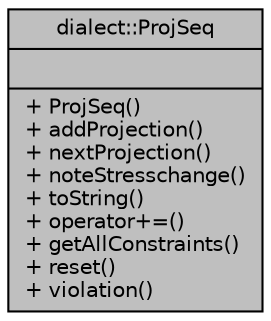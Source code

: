 digraph "dialect::ProjSeq"
{
  edge [fontname="Helvetica",fontsize="10",labelfontname="Helvetica",labelfontsize="10"];
  node [fontname="Helvetica",fontsize="10",shape=record];
  Node1 [label="{dialect::ProjSeq\n||+ ProjSeq()\l+ addProjection()\l+ nextProjection()\l+ noteStresschange()\l+ toString()\l+ operator+=()\l+ getAllConstraints()\l+ reset()\l+ violation()\l}",height=0.2,width=0.4,color="black", fillcolor="grey75", style="filled", fontcolor="black"];
}
